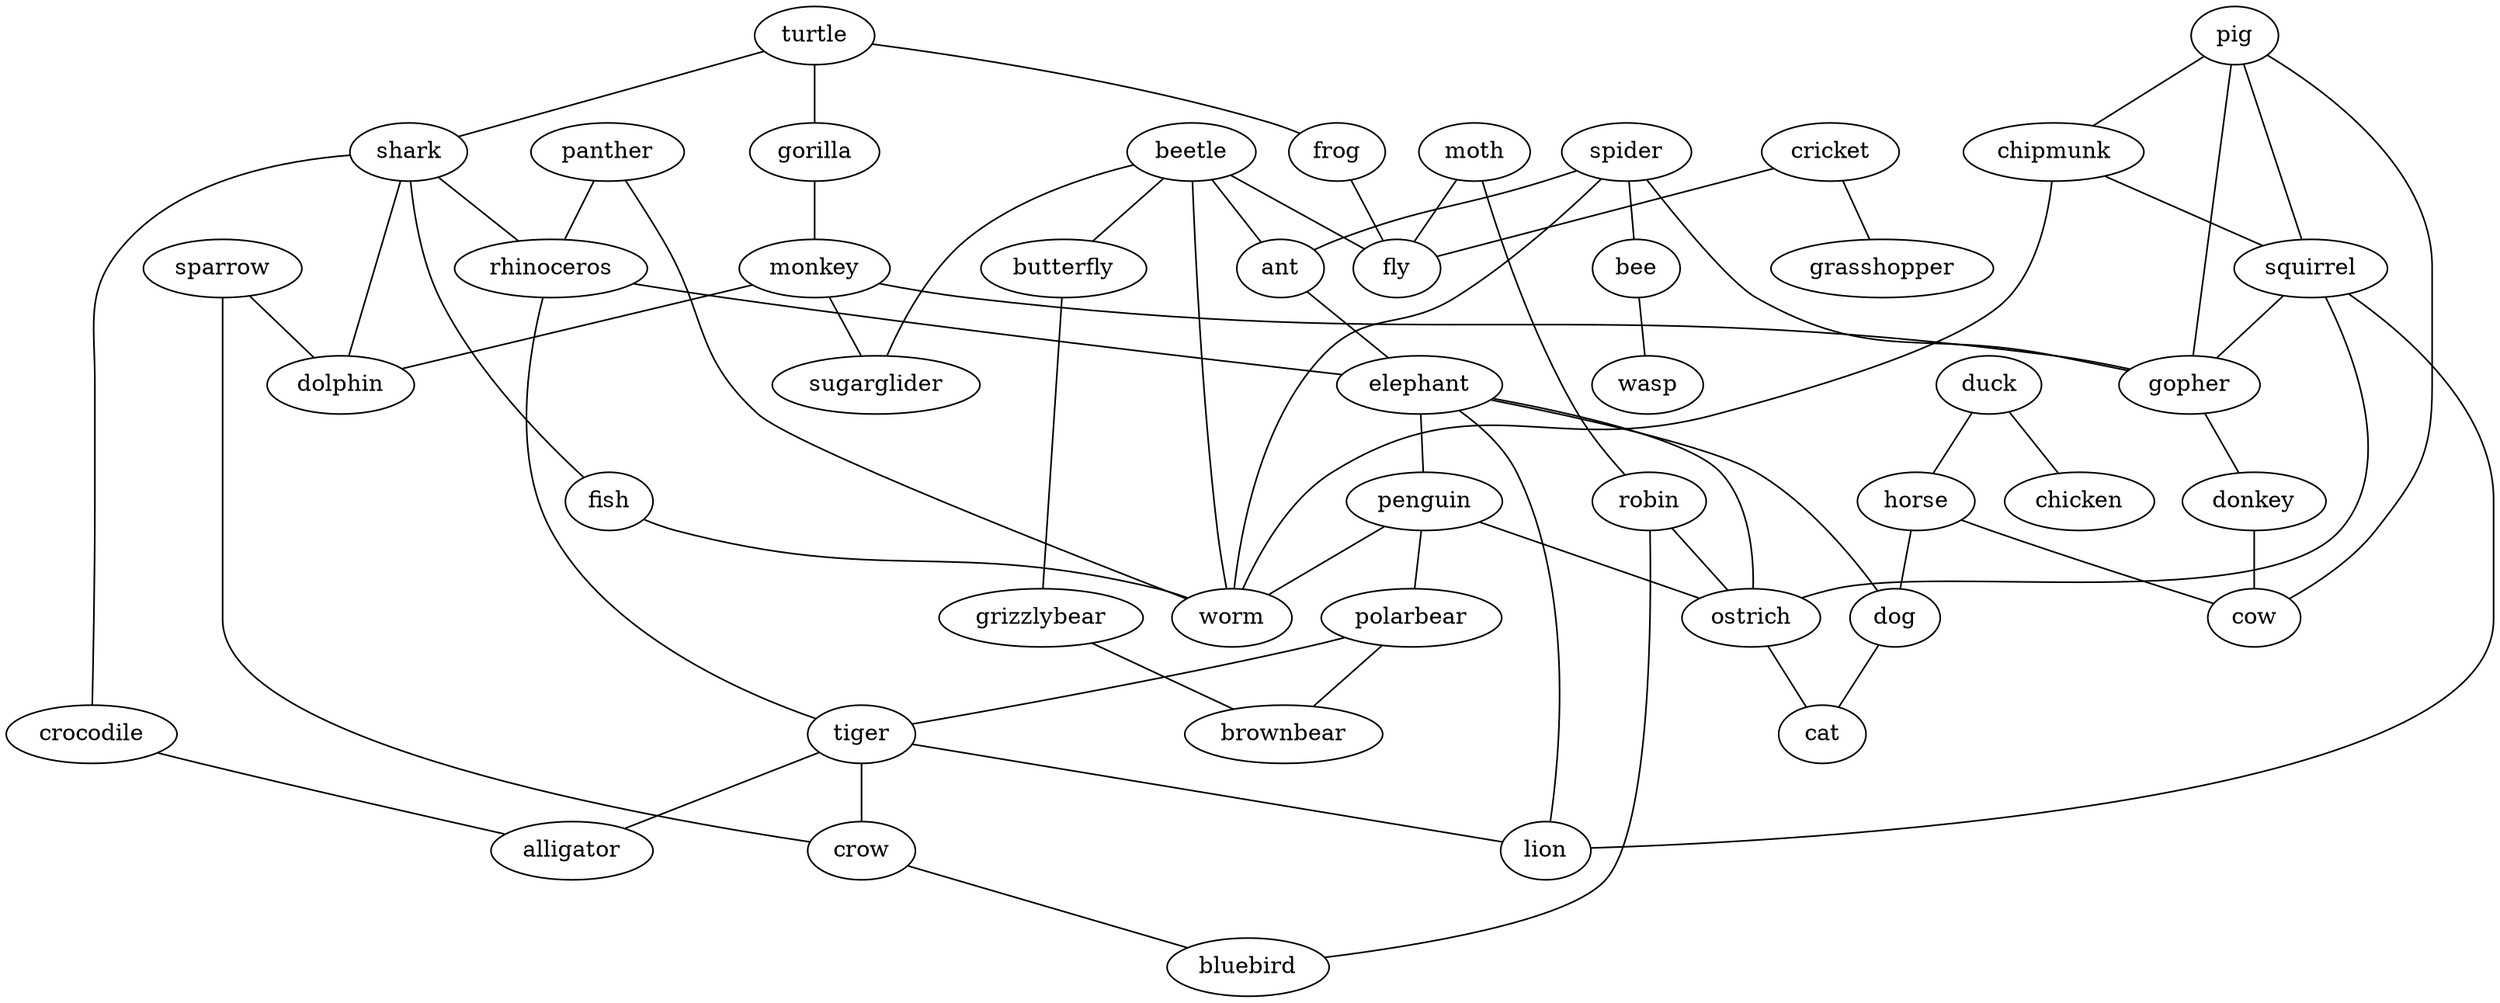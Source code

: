 strict graph G {
turtle;
shark;
sparrow;
moth;
panther;
fish;
beetle;
spider;
pig;
ant;
duck;
robin;
chicken;
gorilla;
frog;
rhinoceros;
monkey;
elephant;
penguin;
chipmunk;
polarbear;
butterfly;
cricket;
dolphin;
grizzlybear;
squirrel;
horse;
gopher;
tiger;
grasshopper;
worm;
crow;
bluebird;
donkey;
ostrich;
fly;
bee;
cow;
sugarglider;
crocodile;
dog;
lion;
cat;
alligator;
brownbear;
wasp;
turtle -- gorilla  [weight=1];
turtle -- shark  [weight=1];
turtle -- frog  [weight=1];
shark -- fish  [weight=1];
shark -- dolphin  [weight=1];
shark -- rhinoceros  [weight=1];
shark -- crocodile  [weight=1];
sparrow -- crow  [weight=1];
sparrow -- dolphin  [weight=1];
moth -- fly  [weight=1];
moth -- robin  [weight=1];
panther -- rhinoceros  [weight=1];
panther -- worm  [weight=1];
fish -- worm  [weight=1];
beetle -- butterfly  [weight=1];
beetle -- fly  [weight=1];
beetle -- sugarglider  [weight=1];
beetle -- worm  [weight=1];
beetle -- ant  [weight=1];
spider -- ant  [weight=1];
spider -- bee  [weight=1];
spider -- gopher  [weight=1];
spider -- worm  [weight=1];
pig -- chipmunk  [weight=1];
pig -- gopher  [weight=1];
pig -- cow  [weight=1];
pig -- squirrel  [weight=1];
ant -- elephant  [weight=1];
duck -- horse  [weight=1];
duck -- chicken  [weight=1];
robin -- bluebird  [weight=1];
robin -- ostrich  [weight=1];
gorilla -- monkey  [weight=1];
frog -- fly  [weight=1];
rhinoceros -- tiger  [weight=1];
rhinoceros -- elephant  [weight=1];
monkey -- sugarglider  [weight=1];
monkey -- dolphin  [weight=1];
monkey -- gopher  [weight=1];
elephant -- dog  [weight=1];
elephant -- ostrich  [weight=1];
elephant -- lion  [weight=1];
elephant -- penguin  [weight=1];
penguin -- polarbear  [weight=1];
penguin -- worm  [weight=1];
penguin -- ostrich  [weight=1];
chipmunk -- worm  [weight=1];
chipmunk -- squirrel  [weight=1];
polarbear -- tiger  [weight=1];
polarbear -- brownbear  [weight=1];
butterfly -- grizzlybear  [weight=1];
cricket -- fly  [weight=1];
cricket -- grasshopper  [weight=1];
grizzlybear -- brownbear  [weight=1];
squirrel -- gopher  [weight=1];
squirrel -- ostrich  [weight=1];
squirrel -- lion  [weight=1];
horse -- dog  [weight=1];
horse -- cow  [weight=1];
gopher -- donkey  [weight=1];
tiger -- alligator  [weight=1];
tiger -- crow  [weight=1];
tiger -- lion  [weight=1];
crow -- bluebird  [weight=1];
donkey -- cow  [weight=1];
ostrich -- cat  [weight=1];
bee -- wasp  [weight=1];
crocodile -- alligator  [weight=1];
dog -- cat  [weight=1];
}
